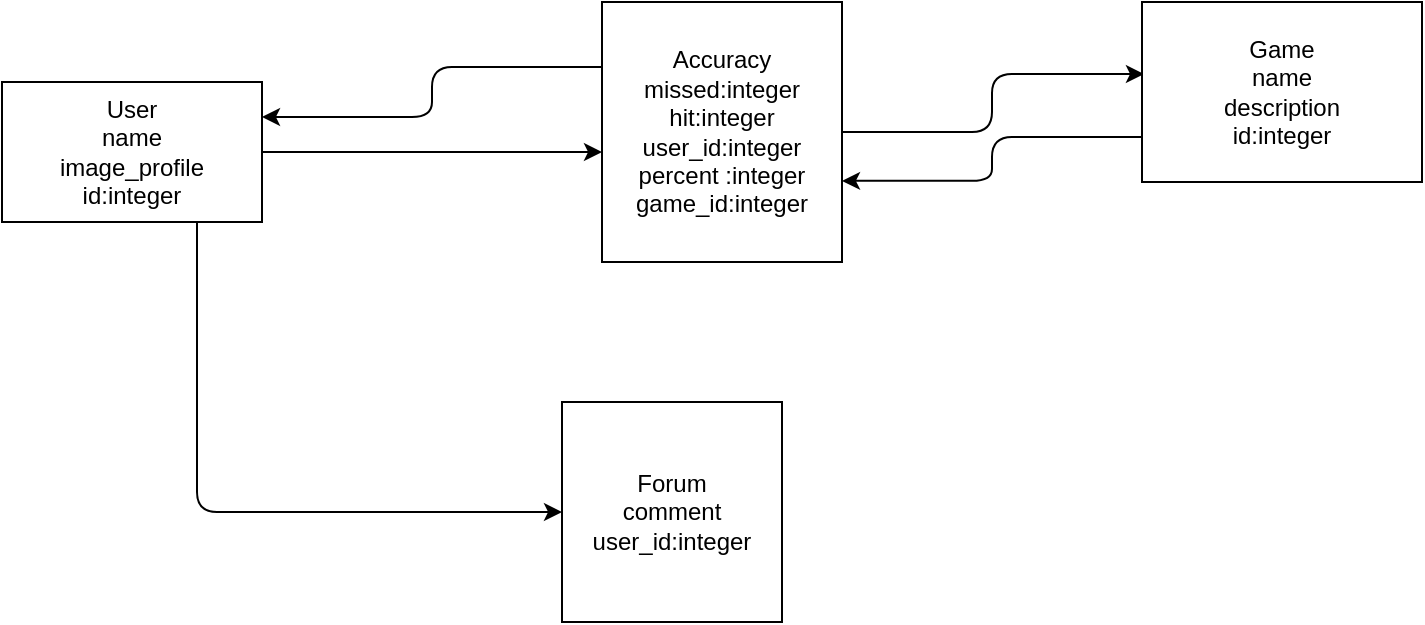 <mxfile>
    <diagram id="Rxo2oslZmJ2QnC6qgLjG" name="Page-1">
        <mxGraphModel dx="728" dy="680" grid="1" gridSize="10" guides="1" tooltips="1" connect="1" arrows="1" fold="1" page="1" pageScale="1" pageWidth="850" pageHeight="1100" math="0" shadow="0">
            <root>
                <mxCell id="0"/>
                <mxCell id="1" parent="0"/>
                <mxCell id="14" style="edgeStyle=orthogonalEdgeStyle;html=1;exitX=0.75;exitY=1;exitDx=0;exitDy=0;entryX=0;entryY=0.5;entryDx=0;entryDy=0;" edge="1" parent="1" source="2" target="9">
                    <mxGeometry relative="1" as="geometry"/>
                </mxCell>
                <mxCell id="18" style="edgeStyle=orthogonalEdgeStyle;html=1;exitX=1;exitY=0.5;exitDx=0;exitDy=0;entryX=0;entryY=0.577;entryDx=0;entryDy=0;entryPerimeter=0;" edge="1" parent="1" source="2" target="3">
                    <mxGeometry relative="1" as="geometry"/>
                </mxCell>
                <mxCell id="2" value="User&lt;br&gt;name&lt;br&gt;image_profile&lt;br&gt;id:integer" style="rounded=0;whiteSpace=wrap;html=1;" vertex="1" parent="1">
                    <mxGeometry y="70" width="130" height="70" as="geometry"/>
                </mxCell>
                <mxCell id="13" style="edgeStyle=orthogonalEdgeStyle;html=1;entryX=0.007;entryY=0.4;entryDx=0;entryDy=0;entryPerimeter=0;" edge="1" parent="1" source="3" target="4">
                    <mxGeometry relative="1" as="geometry"/>
                </mxCell>
                <mxCell id="19" style="edgeStyle=orthogonalEdgeStyle;html=1;exitX=0;exitY=0.25;exitDx=0;exitDy=0;entryX=1;entryY=0.25;entryDx=0;entryDy=0;" edge="1" parent="1" source="3" target="2">
                    <mxGeometry relative="1" as="geometry"/>
                </mxCell>
                <mxCell id="3" value="Accuracy&lt;br&gt;missed:integer&lt;br&gt;hit:integer&lt;br&gt;user_id:integer&lt;br&gt;percent :integer&lt;br&gt;game_id:integer" style="rounded=0;whiteSpace=wrap;html=1;" vertex="1" parent="1">
                    <mxGeometry x="300" y="30" width="120" height="130" as="geometry"/>
                </mxCell>
                <mxCell id="21" style="edgeStyle=orthogonalEdgeStyle;html=1;exitX=0;exitY=0.75;exitDx=0;exitDy=0;entryX=1;entryY=0.688;entryDx=0;entryDy=0;entryPerimeter=0;" edge="1" parent="1" source="4" target="3">
                    <mxGeometry relative="1" as="geometry"/>
                </mxCell>
                <mxCell id="4" value="Game&lt;br&gt;name&lt;br&gt;description&lt;br&gt;id:integer" style="rounded=0;whiteSpace=wrap;html=1;" vertex="1" parent="1">
                    <mxGeometry x="570" y="30" width="140" height="90" as="geometry"/>
                </mxCell>
                <mxCell id="9" value="Forum&lt;br&gt;comment&lt;br&gt;user_id:integer" style="whiteSpace=wrap;html=1;aspect=fixed;" vertex="1" parent="1">
                    <mxGeometry x="280" y="230" width="110" height="110" as="geometry"/>
                </mxCell>
                <mxCell id="17" style="edgeStyle=orthogonalEdgeStyle;html=1;exitX=1;exitY=0;exitDx=0;exitDy=0;entryX=1;entryY=0;entryDx=0;entryDy=0;" edge="1" parent="1" source="2" target="2">
                    <mxGeometry relative="1" as="geometry"/>
                </mxCell>
            </root>
        </mxGraphModel>
    </diagram>
</mxfile>